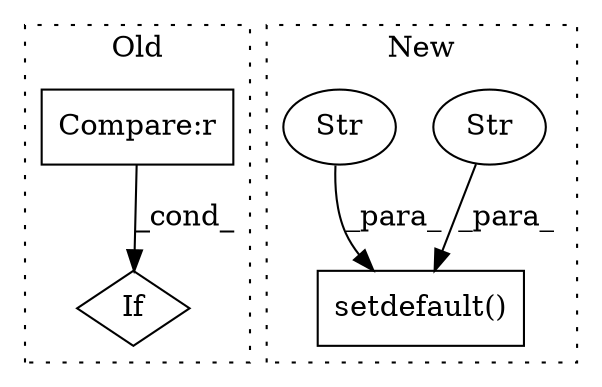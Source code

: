 digraph G {
subgraph cluster0 {
1 [label="If" a="96" s="2032" l="3" shape="diamond"];
3 [label="Compare:r" a="40" s="2035" l="52" shape="box"];
label = "Old";
style="dotted";
}
subgraph cluster1 {
2 [label="setdefault()" a="75" s="2291,2329" l="18,1" shape="box"];
4 [label="Str" a="66" s="2309" l="8" shape="ellipse"];
5 [label="Str" a="66" s="2319" l="10" shape="ellipse"];
label = "New";
style="dotted";
}
3 -> 1 [label="_cond_"];
4 -> 2 [label="_para_"];
5 -> 2 [label="_para_"];
}